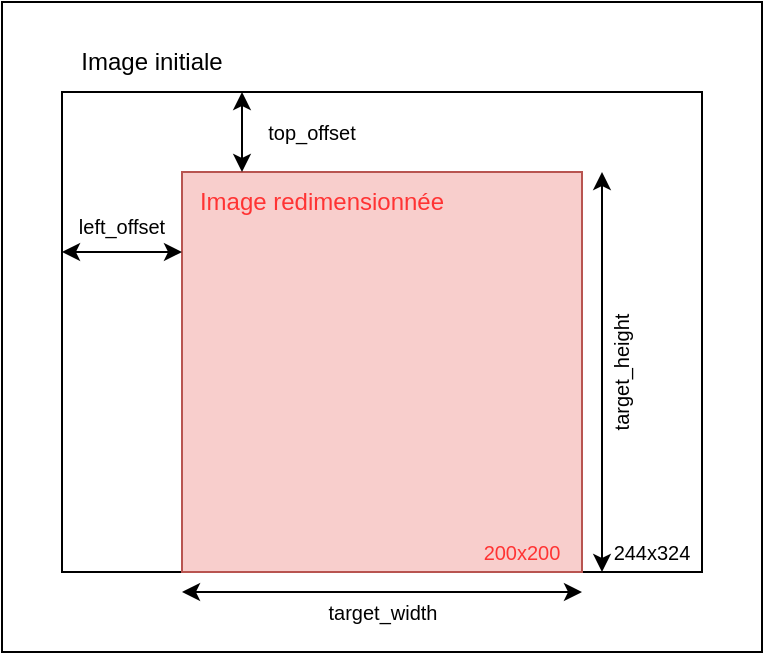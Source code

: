 <mxfile version="22.1.18" type="device">
  <diagram name="Page-1" id="XUlAi6d3RoqV9GR1gDZ6">
    <mxGraphModel dx="796" dy="783" grid="1" gridSize="10" guides="1" tooltips="1" connect="1" arrows="1" fold="1" page="1" pageScale="1" pageWidth="827" pageHeight="1169" math="0" shadow="0">
      <root>
        <mxCell id="0" />
        <mxCell id="1" parent="0" />
        <mxCell id="8Cc0jJPOL6PHPG0wiE6T-18" value="" style="rounded=0;whiteSpace=wrap;html=1;" parent="1" vertex="1">
          <mxGeometry x="90" y="115" width="380" height="325" as="geometry" />
        </mxCell>
        <mxCell id="8Cc0jJPOL6PHPG0wiE6T-1" value="" style="rounded=0;whiteSpace=wrap;html=1;" parent="1" vertex="1">
          <mxGeometry x="120" y="160" width="320" height="240" as="geometry" />
        </mxCell>
        <mxCell id="8Cc0jJPOL6PHPG0wiE6T-2" value="" style="rounded=0;whiteSpace=wrap;html=1;fillColor=#f8cecc;strokeColor=#b85450;" parent="1" vertex="1">
          <mxGeometry x="180" y="200" width="200" height="200" as="geometry" />
        </mxCell>
        <mxCell id="8Cc0jJPOL6PHPG0wiE6T-3" value="Image initiale" style="text;html=1;strokeColor=none;fillColor=none;align=center;verticalAlign=middle;whiteSpace=wrap;rounded=0;" parent="1" vertex="1">
          <mxGeometry x="120" y="130" width="90" height="30" as="geometry" />
        </mxCell>
        <mxCell id="8Cc0jJPOL6PHPG0wiE6T-4" value="&lt;font style=&quot;font-size: 10px;&quot;&gt;244x324&lt;/font&gt;" style="text;html=1;strokeColor=none;fillColor=none;align=center;verticalAlign=middle;whiteSpace=wrap;rounded=0;" parent="1" vertex="1">
          <mxGeometry x="390" y="380" width="50" height="20" as="geometry" />
        </mxCell>
        <mxCell id="8Cc0jJPOL6PHPG0wiE6T-5" value="&lt;font style=&quot;font-size: 10px;&quot; color=&quot;#ff3333&quot;&gt;200x200&lt;/font&gt;" style="text;html=1;strokeColor=none;fillColor=none;align=center;verticalAlign=middle;whiteSpace=wrap;rounded=0;" parent="1" vertex="1">
          <mxGeometry x="320" y="380" width="60" height="20" as="geometry" />
        </mxCell>
        <mxCell id="8Cc0jJPOL6PHPG0wiE6T-6" value="&lt;font color=&quot;#ff3333&quot;&gt;Image redimensionnée&lt;/font&gt;" style="text;html=1;strokeColor=none;fillColor=none;align=center;verticalAlign=middle;whiteSpace=wrap;rounded=0;" parent="1" vertex="1">
          <mxGeometry x="180" y="200" width="140" height="30" as="geometry" />
        </mxCell>
        <mxCell id="8Cc0jJPOL6PHPG0wiE6T-9" value="" style="endArrow=classic;startArrow=classic;html=1;rounded=0;" parent="1" edge="1">
          <mxGeometry width="50" height="50" relative="1" as="geometry">
            <mxPoint x="390" y="400" as="sourcePoint" />
            <mxPoint x="390" y="200" as="targetPoint" />
          </mxGeometry>
        </mxCell>
        <mxCell id="8Cc0jJPOL6PHPG0wiE6T-11" value="&lt;font style=&quot;font-size: 10px;&quot;&gt;target_height&lt;/font&gt;" style="text;html=1;strokeColor=none;fillColor=none;align=center;verticalAlign=middle;whiteSpace=wrap;rounded=0;rotation=-90;" parent="1" vertex="1">
          <mxGeometry x="367" y="290" width="65" height="20" as="geometry" />
        </mxCell>
        <mxCell id="8Cc0jJPOL6PHPG0wiE6T-12" value="" style="endArrow=classic;startArrow=classic;html=1;rounded=0;" parent="1" edge="1">
          <mxGeometry width="50" height="50" relative="1" as="geometry">
            <mxPoint x="180" y="410" as="sourcePoint" />
            <mxPoint x="380" y="410" as="targetPoint" />
          </mxGeometry>
        </mxCell>
        <mxCell id="8Cc0jJPOL6PHPG0wiE6T-13" value="&lt;font style=&quot;font-size: 10px;&quot;&gt;target_width&lt;/font&gt;" style="text;html=1;strokeColor=none;fillColor=none;align=center;verticalAlign=middle;whiteSpace=wrap;rounded=0;rotation=0;" parent="1" vertex="1">
          <mxGeometry x="247.5" y="410" width="65" height="20" as="geometry" />
        </mxCell>
        <mxCell id="63Q3msdR_8ftIV9UNTYL-1" value="" style="endArrow=classic;startArrow=classic;html=1;rounded=0;" edge="1" parent="1">
          <mxGeometry width="50" height="50" relative="1" as="geometry">
            <mxPoint x="120" y="240" as="sourcePoint" />
            <mxPoint x="180" y="240" as="targetPoint" />
          </mxGeometry>
        </mxCell>
        <mxCell id="63Q3msdR_8ftIV9UNTYL-2" value="&lt;font style=&quot;font-size: 10px;&quot;&gt;left_offset&lt;br&gt;&lt;/font&gt;" style="text;html=1;strokeColor=none;fillColor=none;align=center;verticalAlign=middle;whiteSpace=wrap;rounded=0;rotation=0;" vertex="1" parent="1">
          <mxGeometry x="125" y="217" width="50" height="20" as="geometry" />
        </mxCell>
        <mxCell id="63Q3msdR_8ftIV9UNTYL-3" value="" style="endArrow=classic;startArrow=classic;html=1;rounded=0;" edge="1" parent="1">
          <mxGeometry width="50" height="50" relative="1" as="geometry">
            <mxPoint x="210" y="160" as="sourcePoint" />
            <mxPoint x="210" y="200" as="targetPoint" />
          </mxGeometry>
        </mxCell>
        <mxCell id="63Q3msdR_8ftIV9UNTYL-4" value="&lt;font style=&quot;font-size: 10px;&quot;&gt;top_offset&lt;/font&gt;" style="text;html=1;strokeColor=none;fillColor=none;align=center;verticalAlign=middle;whiteSpace=wrap;rounded=0;rotation=0;" vertex="1" parent="1">
          <mxGeometry x="220" y="170" width="50" height="20" as="geometry" />
        </mxCell>
      </root>
    </mxGraphModel>
  </diagram>
</mxfile>
